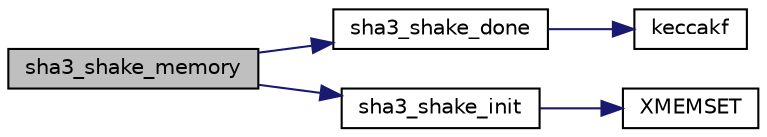 digraph "sha3_shake_memory"
{
 // LATEX_PDF_SIZE
  edge [fontname="Helvetica",fontsize="10",labelfontname="Helvetica",labelfontsize="10"];
  node [fontname="Helvetica",fontsize="10",shape=record];
  rankdir="LR";
  Node82 [label="sha3_shake_memory",height=0.2,width=0.4,color="black", fillcolor="grey75", style="filled", fontcolor="black",tooltip=" "];
  Node82 -> Node83 [color="midnightblue",fontsize="10",style="solid",fontname="Helvetica"];
  Node83 [label="sha3_shake_done",height=0.2,width=0.4,color="black", fillcolor="white", style="filled",URL="$sha3_8c.html#a28a11ba4ab2b4ab690d50af5a192ee22",tooltip=" "];
  Node83 -> Node84 [color="midnightblue",fontsize="10",style="solid",fontname="Helvetica"];
  Node84 [label="keccakf",height=0.2,width=0.4,color="black", fillcolor="white", style="filled",URL="$sha3_8c.html#a7fd78116706c35ac94b8fb5553220678",tooltip=" "];
  Node82 -> Node85 [color="midnightblue",fontsize="10",style="solid",fontname="Helvetica"];
  Node85 [label="sha3_shake_init",height=0.2,width=0.4,color="black", fillcolor="white", style="filled",URL="$sha3_8c.html#af50f8a0f885a2483d8123b44e80176cf",tooltip=" "];
  Node85 -> Node86 [color="midnightblue",fontsize="10",style="solid",fontname="Helvetica"];
  Node86 [label="XMEMSET",height=0.2,width=0.4,color="black", fillcolor="white", style="filled",URL="$tomcrypt__cfg_8h.html#aa3c34a6f6c61de7da9258b5a30e32c2f",tooltip=" "];
}
